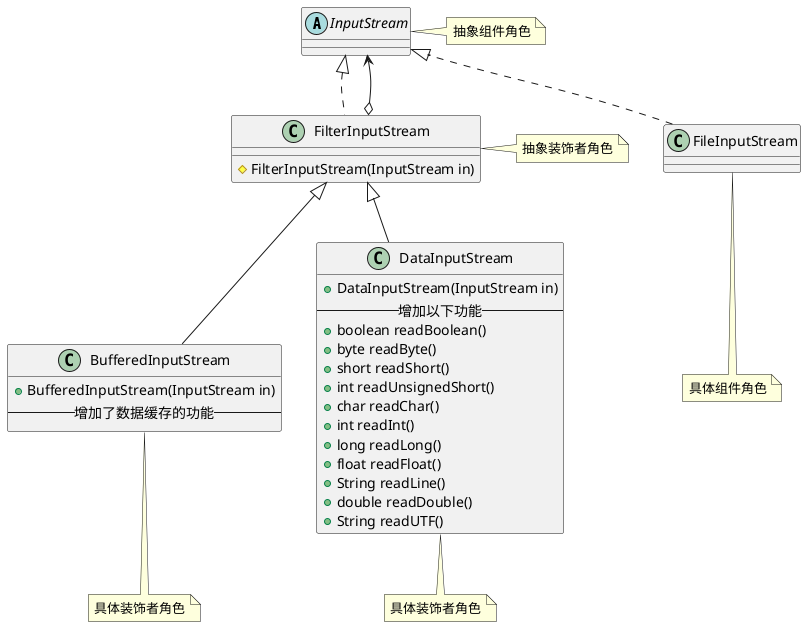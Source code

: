 @startuml

abstract class InputStream
note right :  抽象组件角色

class FileInputStream
note bottom :  具体组件角色

class FilterInputStream{
 # FilterInputStream(InputStream in)
}
note right :  抽象装饰者角色

class BufferedInputStream{
    + BufferedInputStream(InputStream in)
    --增加了数据缓存的功能--
}
note bottom :  具体装饰者角色

class DataInputStream{
    + DataInputStream(InputStream in)
    --增加以下功能--
    + boolean readBoolean()
    + byte readByte()
    + short readShort()
    + int readUnsignedShort()
    + char readChar()
    + int readInt()
    + long readLong()
    + float readFloat()
    + String readLine()
    + double readDouble()
    + String readUTF()
}
note bottom :  具体装饰者角色

FileInputStream -u.|> InputStream
FilterInputStream -u.|> InputStream
FilterInputStream o-u-> InputStream
BufferedInputStream -u-|> FilterInputStream
'BufferedInputStream o-u-> InputStream
DataInputStream -u-|> FilterInputStream
'DataInputStream o-u-> InputStream


@enduml